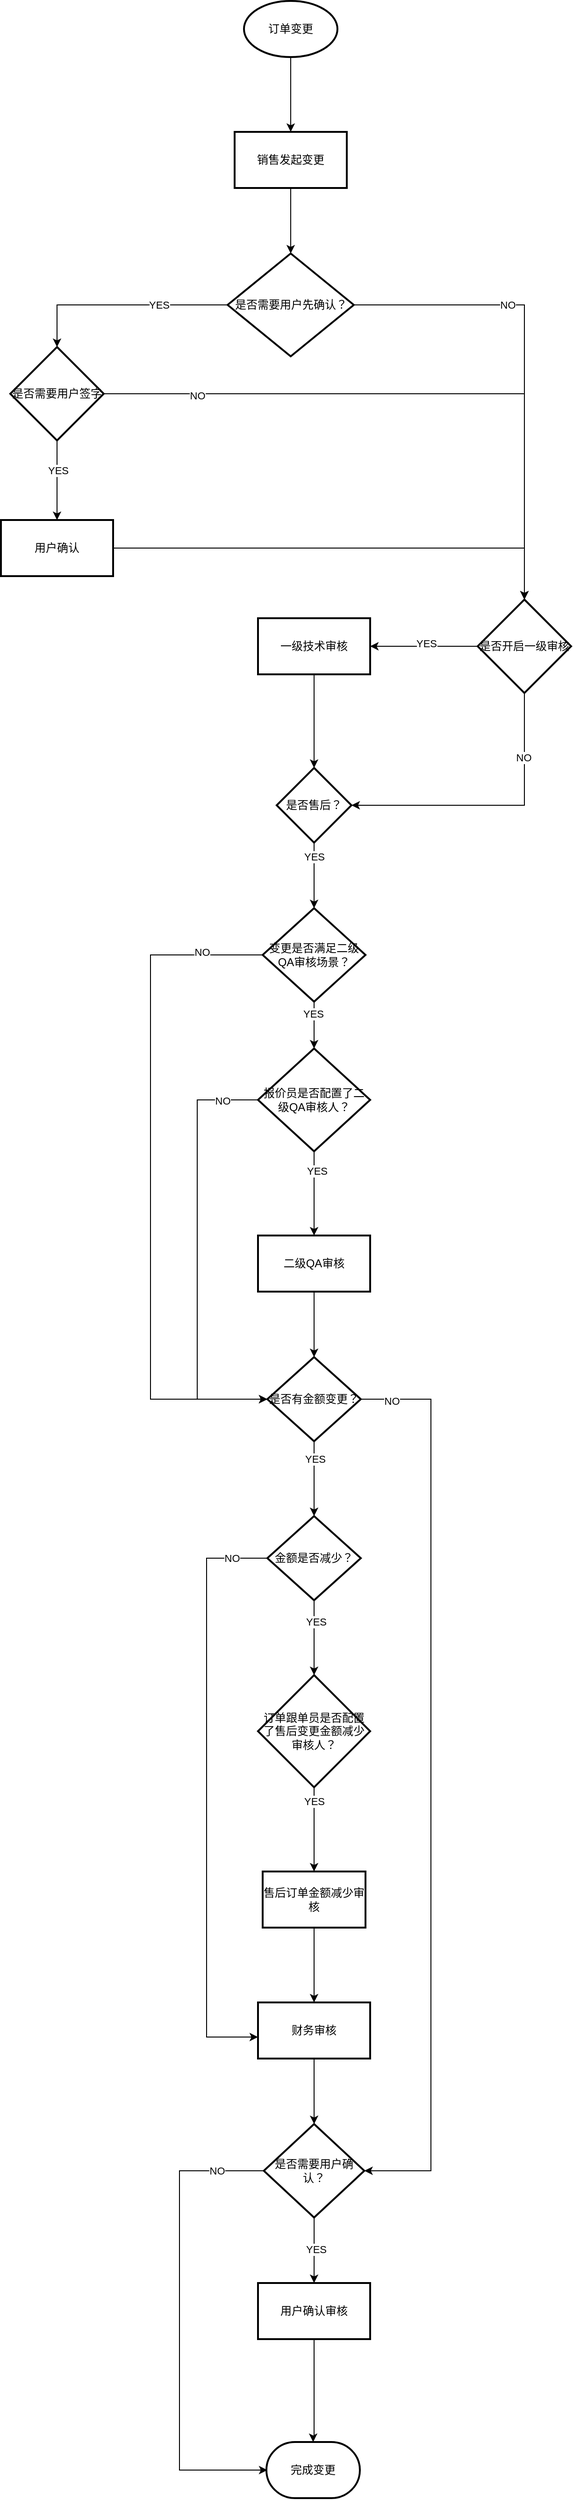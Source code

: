 <mxfile version="22.1.2" type="github">
  <diagram id="C5RBs43oDa-KdzZeNtuy" name="Page-1">
    <mxGraphModel dx="1434" dy="1907" grid="1" gridSize="10" guides="1" tooltips="1" connect="1" arrows="1" fold="1" page="1" pageScale="1" pageWidth="827" pageHeight="1169" math="0" shadow="0">
      <root>
        <mxCell id="WIyWlLk6GJQsqaUBKTNV-0" />
        <mxCell id="WIyWlLk6GJQsqaUBKTNV-1" parent="WIyWlLk6GJQsqaUBKTNV-0" />
        <mxCell id="y8VJE_J6GTfmhfMKeJkr-6" value="" style="edgeStyle=orthogonalEdgeStyle;rounded=0;orthogonalLoop=1;jettySize=auto;html=1;" edge="1" parent="WIyWlLk6GJQsqaUBKTNV-1" source="y8VJE_J6GTfmhfMKeJkr-1" target="y8VJE_J6GTfmhfMKeJkr-5">
          <mxGeometry relative="1" as="geometry" />
        </mxCell>
        <mxCell id="y8VJE_J6GTfmhfMKeJkr-1" value="订单变更" style="strokeWidth=2;html=1;shape=mxgraph.flowchart.start_1;whiteSpace=wrap;" vertex="1" parent="WIyWlLk6GJQsqaUBKTNV-1">
          <mxGeometry x="340" y="-240" width="100" height="60" as="geometry" />
        </mxCell>
        <mxCell id="y8VJE_J6GTfmhfMKeJkr-8" value="" style="edgeStyle=orthogonalEdgeStyle;rounded=0;orthogonalLoop=1;jettySize=auto;html=1;entryX=0.5;entryY=0;entryDx=0;entryDy=0;entryPerimeter=0;" edge="1" parent="WIyWlLk6GJQsqaUBKTNV-1" source="y8VJE_J6GTfmhfMKeJkr-5" target="y8VJE_J6GTfmhfMKeJkr-9">
          <mxGeometry relative="1" as="geometry">
            <mxPoint x="390" y="30" as="targetPoint" />
          </mxGeometry>
        </mxCell>
        <mxCell id="y8VJE_J6GTfmhfMKeJkr-5" value="销售发起变更" style="whiteSpace=wrap;html=1;strokeWidth=2;" vertex="1" parent="WIyWlLk6GJQsqaUBKTNV-1">
          <mxGeometry x="330" y="-100" width="120" height="60" as="geometry" />
        </mxCell>
        <mxCell id="y8VJE_J6GTfmhfMKeJkr-11" value="" style="edgeStyle=orthogonalEdgeStyle;rounded=0;orthogonalLoop=1;jettySize=auto;html=1;entryX=0.5;entryY=0;entryDx=0;entryDy=0;entryPerimeter=0;" edge="1" parent="WIyWlLk6GJQsqaUBKTNV-1" source="y8VJE_J6GTfmhfMKeJkr-9" target="y8VJE_J6GTfmhfMKeJkr-73">
          <mxGeometry relative="1" as="geometry">
            <mxPoint x="160" y="85" as="targetPoint" />
          </mxGeometry>
        </mxCell>
        <mxCell id="y8VJE_J6GTfmhfMKeJkr-17" value="YES" style="edgeLabel;html=1;align=center;verticalAlign=middle;resizable=0;points=[];" vertex="1" connectable="0" parent="y8VJE_J6GTfmhfMKeJkr-11">
          <mxGeometry x="-0.356" relative="1" as="geometry">
            <mxPoint as="offset" />
          </mxGeometry>
        </mxCell>
        <mxCell id="y8VJE_J6GTfmhfMKeJkr-13" value="" style="edgeStyle=orthogonalEdgeStyle;rounded=0;orthogonalLoop=1;jettySize=auto;html=1;entryX=0.5;entryY=0;entryDx=0;entryDy=0;entryPerimeter=0;" edge="1" parent="WIyWlLk6GJQsqaUBKTNV-1" source="y8VJE_J6GTfmhfMKeJkr-9" target="y8VJE_J6GTfmhfMKeJkr-78">
          <mxGeometry relative="1" as="geometry">
            <mxPoint x="600" y="315" as="targetPoint" />
          </mxGeometry>
        </mxCell>
        <mxCell id="y8VJE_J6GTfmhfMKeJkr-16" value="NO" style="edgeLabel;html=1;align=center;verticalAlign=middle;resizable=0;points=[];" vertex="1" connectable="0" parent="y8VJE_J6GTfmhfMKeJkr-13">
          <mxGeometry x="-0.345" relative="1" as="geometry">
            <mxPoint x="1" as="offset" />
          </mxGeometry>
        </mxCell>
        <mxCell id="y8VJE_J6GTfmhfMKeJkr-9" value="是否需要用户先确认？" style="strokeWidth=2;html=1;shape=mxgraph.flowchart.decision;whiteSpace=wrap;" vertex="1" parent="WIyWlLk6GJQsqaUBKTNV-1">
          <mxGeometry x="322.5" y="30" width="135" height="110" as="geometry" />
        </mxCell>
        <mxCell id="y8VJE_J6GTfmhfMKeJkr-48" style="edgeStyle=orthogonalEdgeStyle;rounded=0;orthogonalLoop=1;jettySize=auto;html=1;entryX=0.5;entryY=0;entryDx=0;entryDy=0;entryPerimeter=0;" edge="1" parent="WIyWlLk6GJQsqaUBKTNV-1" source="y8VJE_J6GTfmhfMKeJkr-10" target="y8VJE_J6GTfmhfMKeJkr-78">
          <mxGeometry relative="1" as="geometry">
            <mxPoint x="540" y="345" as="targetPoint" />
          </mxGeometry>
        </mxCell>
        <mxCell id="y8VJE_J6GTfmhfMKeJkr-10" value="用户确认" style="whiteSpace=wrap;html=1;strokeWidth=2;" vertex="1" parent="WIyWlLk6GJQsqaUBKTNV-1">
          <mxGeometry x="80" y="315" width="120" height="60" as="geometry" />
        </mxCell>
        <mxCell id="y8VJE_J6GTfmhfMKeJkr-21" value="" style="edgeStyle=orthogonalEdgeStyle;rounded=0;orthogonalLoop=1;jettySize=auto;html=1;" edge="1" parent="WIyWlLk6GJQsqaUBKTNV-1" source="y8VJE_J6GTfmhfMKeJkr-14" target="y8VJE_J6GTfmhfMKeJkr-20">
          <mxGeometry relative="1" as="geometry">
            <Array as="points">
              <mxPoint x="415" y="690" />
            </Array>
          </mxGeometry>
        </mxCell>
        <mxCell id="y8VJE_J6GTfmhfMKeJkr-22" value="YES" style="edgeLabel;html=1;align=center;verticalAlign=middle;resizable=0;points=[];" vertex="1" connectable="0" parent="y8VJE_J6GTfmhfMKeJkr-21">
          <mxGeometry x="-0.567" relative="1" as="geometry">
            <mxPoint as="offset" />
          </mxGeometry>
        </mxCell>
        <mxCell id="y8VJE_J6GTfmhfMKeJkr-14" value="是否售后？" style="rhombus;whiteSpace=wrap;html=1;strokeWidth=2;" vertex="1" parent="WIyWlLk6GJQsqaUBKTNV-1">
          <mxGeometry x="375" y="580" width="80" height="80" as="geometry" />
        </mxCell>
        <mxCell id="y8VJE_J6GTfmhfMKeJkr-24" value="" style="edgeStyle=orthogonalEdgeStyle;rounded=0;orthogonalLoop=1;jettySize=auto;html=1;" edge="1" parent="WIyWlLk6GJQsqaUBKTNV-1" source="y8VJE_J6GTfmhfMKeJkr-20" target="y8VJE_J6GTfmhfMKeJkr-23">
          <mxGeometry relative="1" as="geometry" />
        </mxCell>
        <mxCell id="y8VJE_J6GTfmhfMKeJkr-25" value="YES" style="edgeLabel;html=1;align=center;verticalAlign=middle;resizable=0;points=[];" vertex="1" connectable="0" parent="y8VJE_J6GTfmhfMKeJkr-24">
          <mxGeometry x="-0.505" y="-1" relative="1" as="geometry">
            <mxPoint as="offset" />
          </mxGeometry>
        </mxCell>
        <mxCell id="y8VJE_J6GTfmhfMKeJkr-58" value="" style="edgeStyle=orthogonalEdgeStyle;rounded=0;orthogonalLoop=1;jettySize=auto;html=1;entryX=0;entryY=0.5;entryDx=0;entryDy=0;" edge="1" parent="WIyWlLk6GJQsqaUBKTNV-1" source="y8VJE_J6GTfmhfMKeJkr-20" target="y8VJE_J6GTfmhfMKeJkr-29">
          <mxGeometry relative="1" as="geometry">
            <mxPoint x="280" y="780" as="targetPoint" />
            <Array as="points">
              <mxPoint x="240" y="780" />
              <mxPoint x="240" y="1255" />
            </Array>
          </mxGeometry>
        </mxCell>
        <mxCell id="y8VJE_J6GTfmhfMKeJkr-60" value="NO" style="edgeLabel;html=1;align=center;verticalAlign=middle;resizable=0;points=[];" vertex="1" connectable="0" parent="y8VJE_J6GTfmhfMKeJkr-58">
          <mxGeometry x="-0.819" y="-3" relative="1" as="geometry">
            <mxPoint as="offset" />
          </mxGeometry>
        </mxCell>
        <mxCell id="y8VJE_J6GTfmhfMKeJkr-20" value="变更是否满足二级QA审核场景？" style="rhombus;whiteSpace=wrap;html=1;strokeWidth=2;" vertex="1" parent="WIyWlLk6GJQsqaUBKTNV-1">
          <mxGeometry x="360" y="730" width="110" height="100" as="geometry" />
        </mxCell>
        <mxCell id="y8VJE_J6GTfmhfMKeJkr-27" value="" style="edgeStyle=orthogonalEdgeStyle;rounded=0;orthogonalLoop=1;jettySize=auto;html=1;" edge="1" parent="WIyWlLk6GJQsqaUBKTNV-1" source="y8VJE_J6GTfmhfMKeJkr-23" target="y8VJE_J6GTfmhfMKeJkr-26">
          <mxGeometry relative="1" as="geometry" />
        </mxCell>
        <mxCell id="y8VJE_J6GTfmhfMKeJkr-28" value="YES" style="edgeLabel;html=1;align=center;verticalAlign=middle;resizable=0;points=[];" vertex="1" connectable="0" parent="y8VJE_J6GTfmhfMKeJkr-27">
          <mxGeometry x="-0.544" y="3" relative="1" as="geometry">
            <mxPoint as="offset" />
          </mxGeometry>
        </mxCell>
        <mxCell id="y8VJE_J6GTfmhfMKeJkr-59" style="edgeStyle=orthogonalEdgeStyle;rounded=0;orthogonalLoop=1;jettySize=auto;html=1;entryX=0;entryY=0.5;entryDx=0;entryDy=0;" edge="1" parent="WIyWlLk6GJQsqaUBKTNV-1" source="y8VJE_J6GTfmhfMKeJkr-23" target="y8VJE_J6GTfmhfMKeJkr-29">
          <mxGeometry relative="1" as="geometry">
            <Array as="points">
              <mxPoint x="290" y="935" />
              <mxPoint x="290" y="1255" />
            </Array>
          </mxGeometry>
        </mxCell>
        <mxCell id="y8VJE_J6GTfmhfMKeJkr-61" value="NO" style="edgeLabel;html=1;align=center;verticalAlign=middle;resizable=0;points=[];" vertex="1" connectable="0" parent="y8VJE_J6GTfmhfMKeJkr-59">
          <mxGeometry x="-0.835" y="1" relative="1" as="geometry">
            <mxPoint as="offset" />
          </mxGeometry>
        </mxCell>
        <mxCell id="y8VJE_J6GTfmhfMKeJkr-23" value="报价员是否配置了二级QA审核人？" style="rhombus;whiteSpace=wrap;html=1;strokeWidth=2;" vertex="1" parent="WIyWlLk6GJQsqaUBKTNV-1">
          <mxGeometry x="355" y="880" width="120" height="110" as="geometry" />
        </mxCell>
        <mxCell id="y8VJE_J6GTfmhfMKeJkr-30" value="" style="edgeStyle=orthogonalEdgeStyle;rounded=0;orthogonalLoop=1;jettySize=auto;html=1;" edge="1" parent="WIyWlLk6GJQsqaUBKTNV-1" source="y8VJE_J6GTfmhfMKeJkr-26" target="y8VJE_J6GTfmhfMKeJkr-29">
          <mxGeometry relative="1" as="geometry" />
        </mxCell>
        <mxCell id="y8VJE_J6GTfmhfMKeJkr-26" value="二级QA审核" style="whiteSpace=wrap;html=1;strokeWidth=2;" vertex="1" parent="WIyWlLk6GJQsqaUBKTNV-1">
          <mxGeometry x="355" y="1080" width="120" height="60" as="geometry" />
        </mxCell>
        <mxCell id="y8VJE_J6GTfmhfMKeJkr-32" value="" style="edgeStyle=orthogonalEdgeStyle;rounded=0;orthogonalLoop=1;jettySize=auto;html=1;" edge="1" parent="WIyWlLk6GJQsqaUBKTNV-1" source="y8VJE_J6GTfmhfMKeJkr-29" target="y8VJE_J6GTfmhfMKeJkr-31">
          <mxGeometry relative="1" as="geometry" />
        </mxCell>
        <mxCell id="y8VJE_J6GTfmhfMKeJkr-33" value="YES" style="edgeLabel;html=1;align=center;verticalAlign=middle;resizable=0;points=[];" vertex="1" connectable="0" parent="y8VJE_J6GTfmhfMKeJkr-32">
          <mxGeometry x="-0.528" y="1" relative="1" as="geometry">
            <mxPoint as="offset" />
          </mxGeometry>
        </mxCell>
        <mxCell id="y8VJE_J6GTfmhfMKeJkr-64" style="edgeStyle=orthogonalEdgeStyle;rounded=0;orthogonalLoop=1;jettySize=auto;html=1;entryX=1;entryY=0.5;entryDx=0;entryDy=0;" edge="1" parent="WIyWlLk6GJQsqaUBKTNV-1" source="y8VJE_J6GTfmhfMKeJkr-29" target="y8VJE_J6GTfmhfMKeJkr-44">
          <mxGeometry relative="1" as="geometry">
            <Array as="points">
              <mxPoint x="540" y="1255" />
              <mxPoint x="540" y="2080" />
            </Array>
          </mxGeometry>
        </mxCell>
        <mxCell id="y8VJE_J6GTfmhfMKeJkr-65" value="NO" style="edgeLabel;html=1;align=center;verticalAlign=middle;resizable=0;points=[];" vertex="1" connectable="0" parent="y8VJE_J6GTfmhfMKeJkr-64">
          <mxGeometry x="-0.933" y="-2" relative="1" as="geometry">
            <mxPoint as="offset" />
          </mxGeometry>
        </mxCell>
        <mxCell id="y8VJE_J6GTfmhfMKeJkr-29" value="是否有金额变更？" style="rhombus;whiteSpace=wrap;html=1;strokeWidth=2;" vertex="1" parent="WIyWlLk6GJQsqaUBKTNV-1">
          <mxGeometry x="365" y="1210" width="100" height="90" as="geometry" />
        </mxCell>
        <mxCell id="y8VJE_J6GTfmhfMKeJkr-35" value="" style="edgeStyle=orthogonalEdgeStyle;rounded=0;orthogonalLoop=1;jettySize=auto;html=1;" edge="1" parent="WIyWlLk6GJQsqaUBKTNV-1" source="y8VJE_J6GTfmhfMKeJkr-31" target="y8VJE_J6GTfmhfMKeJkr-34">
          <mxGeometry relative="1" as="geometry" />
        </mxCell>
        <mxCell id="y8VJE_J6GTfmhfMKeJkr-36" value="YES" style="edgeLabel;html=1;align=center;verticalAlign=middle;resizable=0;points=[];" vertex="1" connectable="0" parent="y8VJE_J6GTfmhfMKeJkr-35">
          <mxGeometry x="-0.422" y="2" relative="1" as="geometry">
            <mxPoint as="offset" />
          </mxGeometry>
        </mxCell>
        <mxCell id="y8VJE_J6GTfmhfMKeJkr-31" value="金额是否减少？" style="rhombus;whiteSpace=wrap;html=1;strokeWidth=2;" vertex="1" parent="WIyWlLk6GJQsqaUBKTNV-1">
          <mxGeometry x="365" y="1380" width="100" height="90" as="geometry" />
        </mxCell>
        <mxCell id="y8VJE_J6GTfmhfMKeJkr-38" value="" style="edgeStyle=orthogonalEdgeStyle;rounded=0;orthogonalLoop=1;jettySize=auto;html=1;" edge="1" parent="WIyWlLk6GJQsqaUBKTNV-1" source="y8VJE_J6GTfmhfMKeJkr-34" target="y8VJE_J6GTfmhfMKeJkr-37">
          <mxGeometry relative="1" as="geometry" />
        </mxCell>
        <mxCell id="y8VJE_J6GTfmhfMKeJkr-39" value="YES" style="edgeLabel;html=1;align=center;verticalAlign=middle;resizable=0;points=[];" vertex="1" connectable="0" parent="y8VJE_J6GTfmhfMKeJkr-38">
          <mxGeometry x="-0.679" relative="1" as="geometry">
            <mxPoint as="offset" />
          </mxGeometry>
        </mxCell>
        <mxCell id="y8VJE_J6GTfmhfMKeJkr-34" value="订单跟单员是否配置了售后变更金额减少审核人？" style="rhombus;whiteSpace=wrap;html=1;strokeWidth=2;" vertex="1" parent="WIyWlLk6GJQsqaUBKTNV-1">
          <mxGeometry x="355" y="1550" width="120" height="120" as="geometry" />
        </mxCell>
        <mxCell id="y8VJE_J6GTfmhfMKeJkr-41" value="" style="edgeStyle=orthogonalEdgeStyle;rounded=0;orthogonalLoop=1;jettySize=auto;html=1;" edge="1" parent="WIyWlLk6GJQsqaUBKTNV-1" source="y8VJE_J6GTfmhfMKeJkr-37" target="y8VJE_J6GTfmhfMKeJkr-40">
          <mxGeometry relative="1" as="geometry" />
        </mxCell>
        <mxCell id="y8VJE_J6GTfmhfMKeJkr-37" value="售后订单金额减少审核" style="whiteSpace=wrap;html=1;strokeWidth=2;" vertex="1" parent="WIyWlLk6GJQsqaUBKTNV-1">
          <mxGeometry x="360" y="1760" width="110" height="60" as="geometry" />
        </mxCell>
        <mxCell id="y8VJE_J6GTfmhfMKeJkr-45" value="" style="edgeStyle=orthogonalEdgeStyle;rounded=0;orthogonalLoop=1;jettySize=auto;html=1;" edge="1" parent="WIyWlLk6GJQsqaUBKTNV-1" source="y8VJE_J6GTfmhfMKeJkr-40" target="y8VJE_J6GTfmhfMKeJkr-44">
          <mxGeometry relative="1" as="geometry" />
        </mxCell>
        <mxCell id="y8VJE_J6GTfmhfMKeJkr-40" value="财务审核" style="whiteSpace=wrap;html=1;strokeWidth=2;" vertex="1" parent="WIyWlLk6GJQsqaUBKTNV-1">
          <mxGeometry x="355" y="1900" width="120" height="60" as="geometry" />
        </mxCell>
        <mxCell id="y8VJE_J6GTfmhfMKeJkr-42" value="用户确认审核" style="whiteSpace=wrap;html=1;strokeWidth=2;" vertex="1" parent="WIyWlLk6GJQsqaUBKTNV-1">
          <mxGeometry x="355" y="2200" width="120" height="60" as="geometry" />
        </mxCell>
        <mxCell id="y8VJE_J6GTfmhfMKeJkr-47" value="" style="edgeStyle=orthogonalEdgeStyle;rounded=0;orthogonalLoop=1;jettySize=auto;html=1;" edge="1" parent="WIyWlLk6GJQsqaUBKTNV-1" source="y8VJE_J6GTfmhfMKeJkr-44" target="y8VJE_J6GTfmhfMKeJkr-42">
          <mxGeometry relative="1" as="geometry" />
        </mxCell>
        <mxCell id="y8VJE_J6GTfmhfMKeJkr-66" value="YES" style="edgeLabel;html=1;align=center;verticalAlign=middle;resizable=0;points=[];" vertex="1" connectable="0" parent="y8VJE_J6GTfmhfMKeJkr-47">
          <mxGeometry x="-0.029" y="2" relative="1" as="geometry">
            <mxPoint as="offset" />
          </mxGeometry>
        </mxCell>
        <mxCell id="y8VJE_J6GTfmhfMKeJkr-69" style="edgeStyle=orthogonalEdgeStyle;rounded=0;orthogonalLoop=1;jettySize=auto;html=1;entryX=0;entryY=0.5;entryDx=0;entryDy=0;entryPerimeter=0;" edge="1" parent="WIyWlLk6GJQsqaUBKTNV-1">
          <mxGeometry relative="1" as="geometry">
            <mxPoint x="362.25" y="2080" as="sourcePoint" />
            <mxPoint x="365" y="2400" as="targetPoint" />
            <Array as="points">
              <mxPoint x="271" y="2080" />
              <mxPoint x="271" y="2400" />
            </Array>
          </mxGeometry>
        </mxCell>
        <mxCell id="y8VJE_J6GTfmhfMKeJkr-70" value="NO" style="edgeLabel;html=1;align=center;verticalAlign=middle;resizable=0;points=[];" vertex="1" connectable="0" parent="y8VJE_J6GTfmhfMKeJkr-69">
          <mxGeometry x="-0.672" y="3" relative="1" as="geometry">
            <mxPoint x="31" y="-3" as="offset" />
          </mxGeometry>
        </mxCell>
        <mxCell id="y8VJE_J6GTfmhfMKeJkr-44" value="是否需要用户确认？" style="rhombus;whiteSpace=wrap;html=1;strokeWidth=2;" vertex="1" parent="WIyWlLk6GJQsqaUBKTNV-1">
          <mxGeometry x="361.25" y="2030" width="107.5" height="100" as="geometry" />
        </mxCell>
        <mxCell id="y8VJE_J6GTfmhfMKeJkr-62" style="edgeStyle=orthogonalEdgeStyle;rounded=0;orthogonalLoop=1;jettySize=auto;html=1;entryX=0;entryY=0.617;entryDx=0;entryDy=0;entryPerimeter=0;" edge="1" parent="WIyWlLk6GJQsqaUBKTNV-1" source="y8VJE_J6GTfmhfMKeJkr-31" target="y8VJE_J6GTfmhfMKeJkr-40">
          <mxGeometry relative="1" as="geometry">
            <Array as="points">
              <mxPoint x="300" y="1425" />
              <mxPoint x="300" y="1937" />
            </Array>
          </mxGeometry>
        </mxCell>
        <mxCell id="y8VJE_J6GTfmhfMKeJkr-63" value="NO" style="edgeLabel;html=1;align=center;verticalAlign=middle;resizable=0;points=[];" vertex="1" connectable="0" parent="y8VJE_J6GTfmhfMKeJkr-62">
          <mxGeometry x="-0.88" relative="1" as="geometry">
            <mxPoint as="offset" />
          </mxGeometry>
        </mxCell>
        <mxCell id="y8VJE_J6GTfmhfMKeJkr-67" value="完成变更" style="strokeWidth=2;html=1;shape=mxgraph.flowchart.terminator;whiteSpace=wrap;" vertex="1" parent="WIyWlLk6GJQsqaUBKTNV-1">
          <mxGeometry x="364" y="2370" width="100" height="60" as="geometry" />
        </mxCell>
        <mxCell id="y8VJE_J6GTfmhfMKeJkr-68" style="edgeStyle=orthogonalEdgeStyle;rounded=0;orthogonalLoop=1;jettySize=auto;html=1;" edge="1" parent="WIyWlLk6GJQsqaUBKTNV-1" source="y8VJE_J6GTfmhfMKeJkr-42" target="y8VJE_J6GTfmhfMKeJkr-67">
          <mxGeometry relative="1" as="geometry">
            <mxPoint x="221" y="2367.02" as="targetPoint" />
            <Array as="points">
              <mxPoint x="415" y="2367" />
              <mxPoint x="414" y="2367" />
            </Array>
          </mxGeometry>
        </mxCell>
        <mxCell id="y8VJE_J6GTfmhfMKeJkr-74" style="edgeStyle=orthogonalEdgeStyle;rounded=0;orthogonalLoop=1;jettySize=auto;html=1;entryX=0.5;entryY=0;entryDx=0;entryDy=0;entryPerimeter=0;" edge="1" parent="WIyWlLk6GJQsqaUBKTNV-1" source="y8VJE_J6GTfmhfMKeJkr-73" target="y8VJE_J6GTfmhfMKeJkr-78">
          <mxGeometry relative="1" as="geometry">
            <mxPoint x="540" y="345" as="targetPoint" />
          </mxGeometry>
        </mxCell>
        <mxCell id="y8VJE_J6GTfmhfMKeJkr-76" value="NO" style="edgeLabel;html=1;align=center;verticalAlign=middle;resizable=0;points=[];" vertex="1" connectable="0" parent="y8VJE_J6GTfmhfMKeJkr-74">
          <mxGeometry x="-0.701" y="-2" relative="1" as="geometry">
            <mxPoint as="offset" />
          </mxGeometry>
        </mxCell>
        <mxCell id="y8VJE_J6GTfmhfMKeJkr-75" style="edgeStyle=orthogonalEdgeStyle;rounded=0;orthogonalLoop=1;jettySize=auto;html=1;entryX=0.5;entryY=0;entryDx=0;entryDy=0;" edge="1" parent="WIyWlLk6GJQsqaUBKTNV-1" source="y8VJE_J6GTfmhfMKeJkr-73" target="y8VJE_J6GTfmhfMKeJkr-10">
          <mxGeometry relative="1" as="geometry" />
        </mxCell>
        <mxCell id="y8VJE_J6GTfmhfMKeJkr-77" value="YES" style="edgeLabel;html=1;align=center;verticalAlign=middle;resizable=0;points=[];" vertex="1" connectable="0" parent="y8VJE_J6GTfmhfMKeJkr-75">
          <mxGeometry x="-0.247" y="1" relative="1" as="geometry">
            <mxPoint as="offset" />
          </mxGeometry>
        </mxCell>
        <mxCell id="y8VJE_J6GTfmhfMKeJkr-73" value="是否需要用户签字" style="strokeWidth=2;html=1;shape=mxgraph.flowchart.decision;whiteSpace=wrap;" vertex="1" parent="WIyWlLk6GJQsqaUBKTNV-1">
          <mxGeometry x="90" y="130" width="100" height="100" as="geometry" />
        </mxCell>
        <mxCell id="y8VJE_J6GTfmhfMKeJkr-80" value="" style="edgeStyle=orthogonalEdgeStyle;rounded=0;orthogonalLoop=1;jettySize=auto;html=1;" edge="1" parent="WIyWlLk6GJQsqaUBKTNV-1" source="y8VJE_J6GTfmhfMKeJkr-78" target="y8VJE_J6GTfmhfMKeJkr-79">
          <mxGeometry relative="1" as="geometry" />
        </mxCell>
        <mxCell id="y8VJE_J6GTfmhfMKeJkr-82" value="YES" style="edgeLabel;html=1;align=center;verticalAlign=middle;resizable=0;points=[];" vertex="1" connectable="0" parent="y8VJE_J6GTfmhfMKeJkr-80">
          <mxGeometry x="-0.035" y="-3" relative="1" as="geometry">
            <mxPoint as="offset" />
          </mxGeometry>
        </mxCell>
        <mxCell id="y8VJE_J6GTfmhfMKeJkr-83" style="edgeStyle=orthogonalEdgeStyle;rounded=0;orthogonalLoop=1;jettySize=auto;html=1;entryX=1;entryY=0.5;entryDx=0;entryDy=0;" edge="1" parent="WIyWlLk6GJQsqaUBKTNV-1" source="y8VJE_J6GTfmhfMKeJkr-78" target="y8VJE_J6GTfmhfMKeJkr-14">
          <mxGeometry relative="1" as="geometry">
            <Array as="points">
              <mxPoint x="640" y="620" />
            </Array>
          </mxGeometry>
        </mxCell>
        <mxCell id="y8VJE_J6GTfmhfMKeJkr-84" value="NO" style="edgeLabel;html=1;align=center;verticalAlign=middle;resizable=0;points=[];" vertex="1" connectable="0" parent="y8VJE_J6GTfmhfMKeJkr-83">
          <mxGeometry x="-0.548" y="-1" relative="1" as="geometry">
            <mxPoint as="offset" />
          </mxGeometry>
        </mxCell>
        <mxCell id="y8VJE_J6GTfmhfMKeJkr-78" value="是否开启一级审核" style="strokeWidth=2;html=1;shape=mxgraph.flowchart.decision;whiteSpace=wrap;" vertex="1" parent="WIyWlLk6GJQsqaUBKTNV-1">
          <mxGeometry x="590" y="400" width="100" height="100" as="geometry" />
        </mxCell>
        <mxCell id="y8VJE_J6GTfmhfMKeJkr-81" style="edgeStyle=orthogonalEdgeStyle;rounded=0;orthogonalLoop=1;jettySize=auto;html=1;" edge="1" parent="WIyWlLk6GJQsqaUBKTNV-1" source="y8VJE_J6GTfmhfMKeJkr-79" target="y8VJE_J6GTfmhfMKeJkr-14">
          <mxGeometry relative="1" as="geometry" />
        </mxCell>
        <mxCell id="y8VJE_J6GTfmhfMKeJkr-79" value="一级技术审核" style="whiteSpace=wrap;html=1;strokeWidth=2;" vertex="1" parent="WIyWlLk6GJQsqaUBKTNV-1">
          <mxGeometry x="355" y="420" width="120" height="60" as="geometry" />
        </mxCell>
      </root>
    </mxGraphModel>
  </diagram>
</mxfile>
